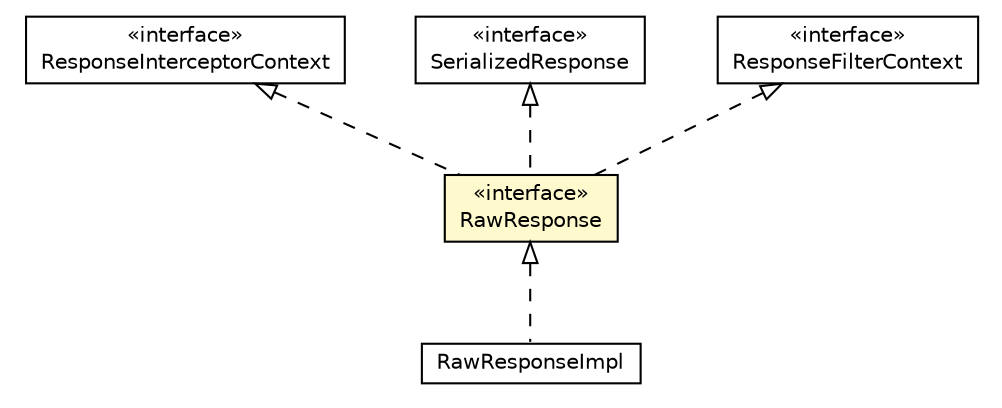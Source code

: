 #!/usr/local/bin/dot
#
# Class diagram 
# Generated by UMLGraph version R5_6-24-gf6e263 (http://www.umlgraph.org/)
#

digraph G {
	edge [fontname="Helvetica",fontsize=10,labelfontname="Helvetica",labelfontsize=10];
	node [fontname="Helvetica",fontsize=10,shape=plaintext];
	nodesep=0.25;
	ranksep=0.5;
	// io.reinert.requestor.ResponseInterceptorContext
	c22938 [label=<<table title="io.reinert.requestor.ResponseInterceptorContext" border="0" cellborder="1" cellspacing="0" cellpadding="2" port="p" href="./ResponseInterceptorContext.html">
		<tr><td><table border="0" cellspacing="0" cellpadding="1">
<tr><td align="center" balign="center"> &#171;interface&#187; </td></tr>
<tr><td align="center" balign="center"> ResponseInterceptorContext </td></tr>
		</table></td></tr>
		</table>>, URL="./ResponseInterceptorContext.html", fontname="Helvetica", fontcolor="black", fontsize=10.0];
	// io.reinert.requestor.SerializedResponse
	c22958 [label=<<table title="io.reinert.requestor.SerializedResponse" border="0" cellborder="1" cellspacing="0" cellpadding="2" port="p" href="./SerializedResponse.html">
		<tr><td><table border="0" cellspacing="0" cellpadding="1">
<tr><td align="center" balign="center"> &#171;interface&#187; </td></tr>
<tr><td align="center" balign="center"> SerializedResponse </td></tr>
		</table></td></tr>
		</table>>, URL="./SerializedResponse.html", fontname="Helvetica", fontcolor="black", fontsize=10.0];
	// io.reinert.requestor.ResponseFilterContext
	c22973 [label=<<table title="io.reinert.requestor.ResponseFilterContext" border="0" cellborder="1" cellspacing="0" cellpadding="2" port="p" href="./ResponseFilterContext.html">
		<tr><td><table border="0" cellspacing="0" cellpadding="1">
<tr><td align="center" balign="center"> &#171;interface&#187; </td></tr>
<tr><td align="center" balign="center"> ResponseFilterContext </td></tr>
		</table></td></tr>
		</table>>, URL="./ResponseFilterContext.html", fontname="Helvetica", fontcolor="black", fontsize=10.0];
	// io.reinert.requestor.RawResponse
	c22987 [label=<<table title="io.reinert.requestor.RawResponse" border="0" cellborder="1" cellspacing="0" cellpadding="2" port="p" bgcolor="lemonChiffon" href="./RawResponse.html">
		<tr><td><table border="0" cellspacing="0" cellpadding="1">
<tr><td align="center" balign="center"> &#171;interface&#187; </td></tr>
<tr><td align="center" balign="center"> RawResponse </td></tr>
		</table></td></tr>
		</table>>, URL="./RawResponse.html", fontname="Helvetica", fontcolor="black", fontsize=10.0];
	// io.reinert.requestor.RawResponseImpl
	c22993 [label=<<table title="io.reinert.requestor.RawResponseImpl" border="0" cellborder="1" cellspacing="0" cellpadding="2" port="p" href="./RawResponseImpl.html">
		<tr><td><table border="0" cellspacing="0" cellpadding="1">
<tr><td align="center" balign="center"> RawResponseImpl </td></tr>
		</table></td></tr>
		</table>>, URL="./RawResponseImpl.html", fontname="Helvetica", fontcolor="black", fontsize=10.0];
	//io.reinert.requestor.RawResponse implements io.reinert.requestor.SerializedResponse
	c22958:p -> c22987:p [dir=back,arrowtail=empty,style=dashed];
	//io.reinert.requestor.RawResponse implements io.reinert.requestor.ResponseFilterContext
	c22973:p -> c22987:p [dir=back,arrowtail=empty,style=dashed];
	//io.reinert.requestor.RawResponse implements io.reinert.requestor.ResponseInterceptorContext
	c22938:p -> c22987:p [dir=back,arrowtail=empty,style=dashed];
	//io.reinert.requestor.RawResponseImpl implements io.reinert.requestor.RawResponse
	c22987:p -> c22993:p [dir=back,arrowtail=empty,style=dashed];
}

